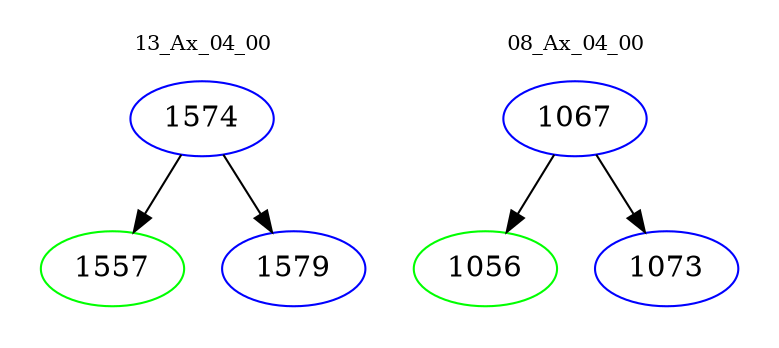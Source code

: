 digraph{
subgraph cluster_0 {
color = white
label = "13_Ax_04_00";
fontsize=10;
T0_1574 [label="1574", color="blue"]
T0_1574 -> T0_1557 [color="black"]
T0_1557 [label="1557", color="green"]
T0_1574 -> T0_1579 [color="black"]
T0_1579 [label="1579", color="blue"]
}
subgraph cluster_1 {
color = white
label = "08_Ax_04_00";
fontsize=10;
T1_1067 [label="1067", color="blue"]
T1_1067 -> T1_1056 [color="black"]
T1_1056 [label="1056", color="green"]
T1_1067 -> T1_1073 [color="black"]
T1_1073 [label="1073", color="blue"]
}
}
